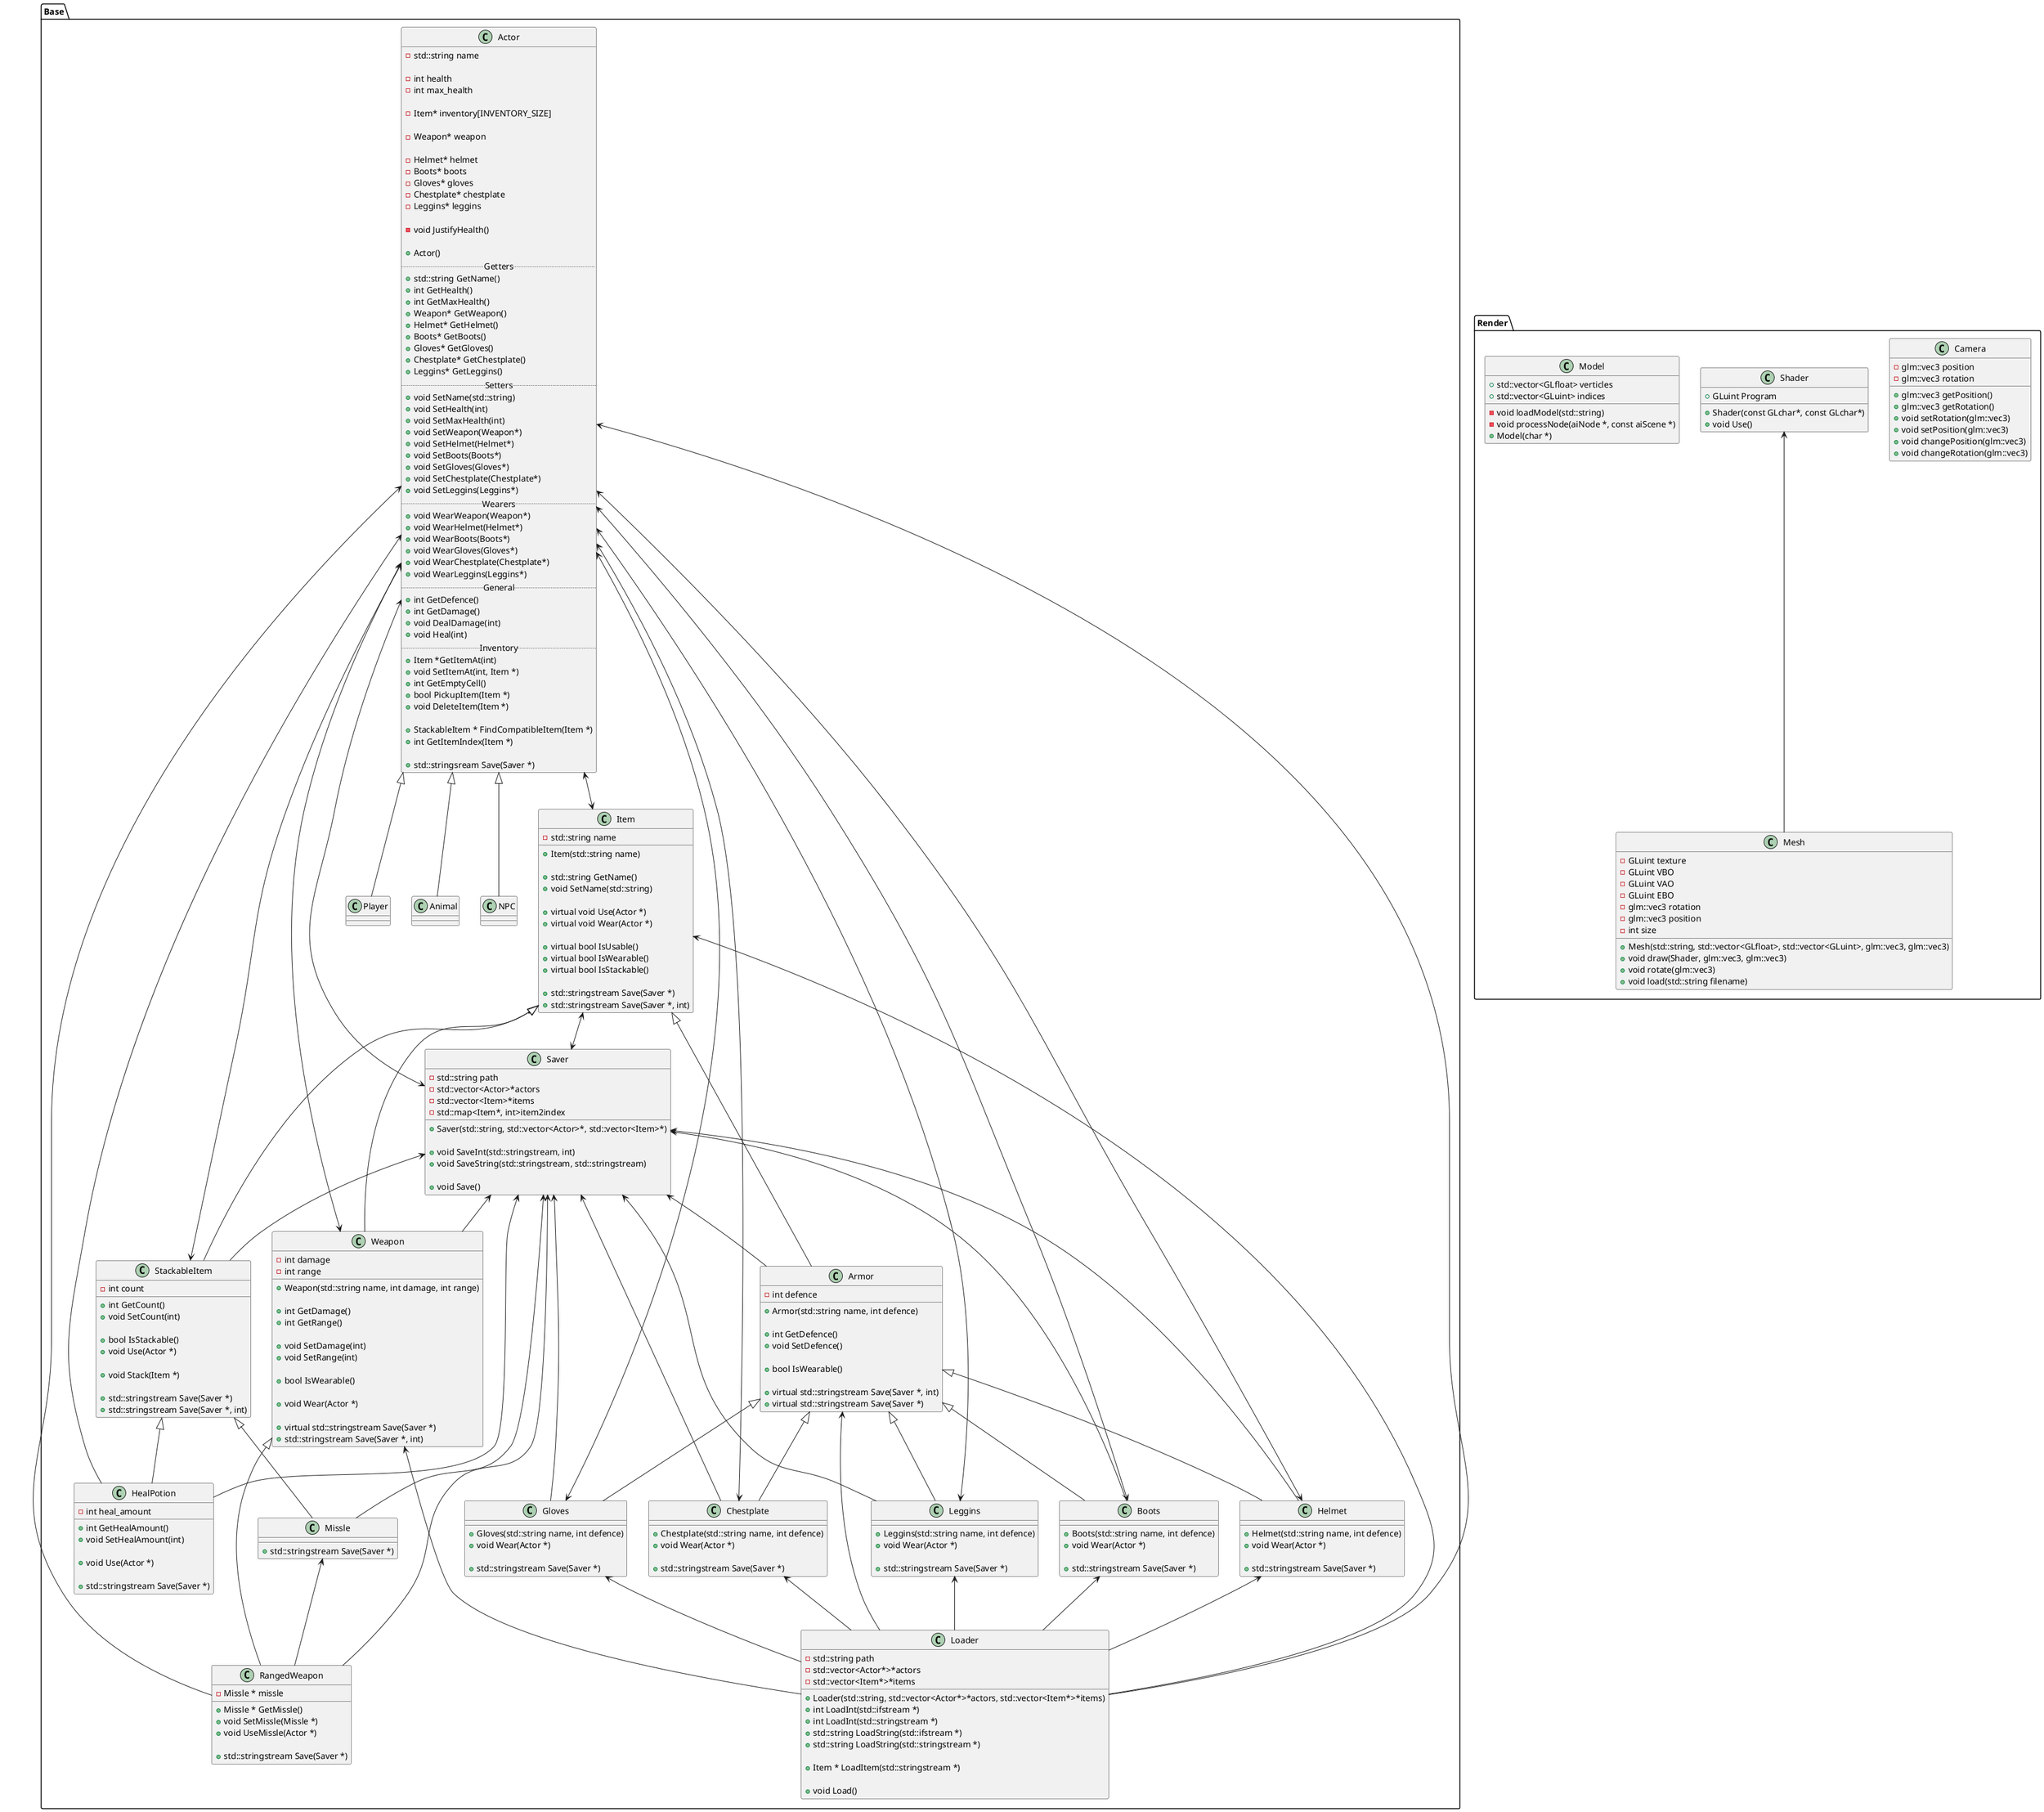 @startuml
package Base {
	class Actor {
    		-std::string name
    		
    		-int health
    		-int max_health
    		
    		-Item* inventory[INVENTORY_SIZE]
    		
    		-Weapon* weapon
    	
    		-Helmet* helmet
    		-Boots* boots
    		-Gloves* gloves
    		-Chestplate* chestplate
    		-Leggins* leggins
    	
    		-void JustifyHealth()
    
    		+Actor()
    		.. Getters ..
    		+std::string GetName()
    		+int GetHealth()
    		+int GetMaxHealth()
    		+Weapon* GetWeapon()
    		+Helmet* GetHelmet()
    		+Boots* GetBoots()
    		+Gloves* GetGloves()
    		+Chestplate* GetChestplate()
    		+Leggins* GetLeggins()
    		.. Setters ..
    		+void SetName(std::string)
    		+void SetHealth(int)
    		+void SetMaxHealth(int)
    		+void SetWeapon(Weapon*)
    		+void SetHelmet(Helmet*)
    		+void SetBoots(Boots*)
    		+void SetGloves(Gloves*)
    		+void SetChestplate(Chestplate*)
    		+void SetLeggins(Leggins*)
    		.. Wearers ..
    		+void WearWeapon(Weapon*)
    		+void WearHelmet(Helmet*)
    		+void WearBoots(Boots*)
    		+void WearGloves(Gloves*)
    		+void WearChestplate(Chestplate*)
    		+void WearLeggins(Leggins*)
    		.. General ..
    		+int GetDefence()
    		+int GetDamage()
    		+void DealDamage(int)
    		+void Heal(int)
    		.. Inventory ..
    		+Item *GetItemAt(int)
    		+void SetItemAt(int, Item *)
    		+int GetEmptyCell()
    		+bool PickupItem(Item *)
    		+void DeleteItem(Item *)
    
    		+StackableItem * FindCompatibleItem(Item *)
    		+int GetItemIndex(Item *)
		
    		+std::stringsream Save(Saver *)
	}
    
	class Item {
    		-std::string name

    		+Item(std::string name)
    	
    		+std::string GetName()
    		+void SetName(std::string)
    
    		+virtual void Use(Actor *)
    		+virtual void Wear(Actor *)
    	
    		+virtual bool IsUsable()
    		+virtual bool IsWearable()
    		+virtual bool IsStackable()
		
    		+std::stringstream Save(Saver *)
    		+std::stringstream Save(Saver *, int)
	}
    
	class Weapon {
    		-int damage
    		-int range
    
    		+Weapon(std::string name, int damage, int range)
    	
    		+int GetDamage()
    		+int GetRange()
    	
    		+void SetDamage(int)
    		+void SetRange(int)
    
    		+bool IsWearable()
    
    		+void Wear(Actor *)
		
    		+virtual std::stringstream Save(Saver *)
    		+std::stringstream Save(Saver *, int)
	}
    
	class Armor {
    		-int defence
		
    		+Armor(std::string name, int defence)
    		
    		+int GetDefence()
    		+void SetDefence()
		
    		+bool IsWearable()
		
    		+virtual std::stringstream Save(Saver *, int)
    		+virtual std::stringstream Save(Saver *)
	}
    
	class Helmet {
    		+Helmet(std::string name, int defence)
    		+void Wear(Actor *)
    
    		+std::stringstream Save(Saver *)
	}
    
	class Gloves {
    		+Gloves(std::string name, int defence)
    		+void Wear(Actor *)
    
    		+std::stringstream Save(Saver *)
	}
    
	class Chestplate {
    		+Chestplate(std::string name, int defence)
    		+void Wear(Actor *)
		
    		+std::stringstream Save(Saver *)
	}
    
	class Leggins {
    		+Leggins(std::string name, int defence)
    		+void Wear(Actor *)
    
    		+std::stringstream Save(Saver *)
	}
    
	class Boots {
    		+Boots(std::string name, int defence)
    		+void Wear(Actor *)
    
		+std::stringstream Save(Saver *)
	}
	
	class HealPotion {
    		-int heal_amount
		
    		+int GetHealAmount()
    		+void SetHealAmount(int)
    		
    		+void Use(Actor *)
		
    		+std::stringstream Save(Saver *)
	}
	
	class RangedWeapon {
    		-Missle * missle
		
    		+Missle * GetMissle()
    		+void SetMissle(Missle *)
    		+void UseMissle(Actor *)
		
    		+std::stringstream Save(Saver *)
	}
	
	class StackableItem {
    		-int count
		
    		+int GetCount()
    		+void SetCount(int)
		
    		+bool IsStackable()
    		+void Use(Actor *)
		
    		+void Stack(Item *)
		
    		+std::stringstream Save(Saver *)
    		+std::stringstream Save(Saver *, int)
	}
	
	class Missle {
    		+std::stringstream Save(Saver *)
	}
	
	class Player {}
	
	class Animal {}
	
	class NPC {}
	
	class RangedWeapon {}
	
	class Saver {
    		-std::string path
    		-std::vector<Actor>*actors
    		-std::vector<Item>*items
    		-std::map<Item*, int>item2index
    		
    		+Saver(std::string, std::vector<Actor>*, std::vector<Item>*)
		
    		+void SaveInt(std::stringstream, int)
    		+void SaveString(std::stringstream, std::stringstream)
    		
    		+void Save()
	}
    
	class Loader {
	      	-std::string path
		-std::vector<Actor*>*actors
		-std::vector<Item*>*items

		+Loader(std::string, std::vector<Actor*>*actors, std::vector<Item*>*items)
		+int LoadInt(std::ifstream *)
		+int LoadInt(std::stringstream *)
		+std::string LoadString(std::ifstream *)
		+std::string LoadString(std::stringstream *)

		+Item * LoadItem(std::stringstream *)

		+void Load()
	}
}

package Render {
	class Camera {
		-glm::vec3 position
		-glm::vec3 rotation
		+glm::vec3 getPosition()
		+glm::vec3 getRotation()
		+void setRotation(glm::vec3)
		+void setPosition(glm::vec3)
		+void changePosition(glm::vec3)
		+void changeRotation(glm::vec3)
	}

	class Mesh {
	      -GLuint texture
	      -GLuint VBO
	      -GLuint VAO
	      -GLuint EBO
	      -glm::vec3 rotation
	      -glm::vec3 position
	      -int size
	      +Mesh(std::string, std::vector<GLfloat>, std::vector<GLuint>, glm::vec3, glm::vec3)
	      +void draw(Shader, glm::vec3, glm::vec3)
	      +void rotate(glm::vec3)
	      +void load(std::string filename)
	}

	class Shader {
	      +GLuint Program
	      +Shader(const GLchar*, const GLchar*)
	      +void Use()
	}

	class Model {
	      -void loadModel(std::string)
	      -void processNode(aiNode *, const aiScene *)
	      +std::vector<GLfloat> verticles
	      +std::vector<GLuint> indices
	      +Model(char *)
	}
}

Helmet <--> Actor
Gloves <--> Actor
Chestplate <--> Actor
Leggins <--> Actor
Boots <--> Actor

Item <|-- Weapon
Item <|-- Armor

Armor <|-- Helmet
Armor <|-- Gloves
Armor <|-- Chestplate
Armor <|-- Leggins
Armor <|-- Boots

Item <|-- StackableItem

StackableItem <|-- HealPotion

Actor <--> StackableItem

Actor <-- RangedWeapon

Actor <|-- Player
Actor <|-- Animal
Actor <|-- NPC

Weapon <|-- RangedWeapon

Actor <--> Item
Actor <-- HealPotion
Actor <--> Weapon

StackableItem <|-- Missle

Missle <-- RangedWeapon

Item <--> Saver
Actor <--> Saver

Saver <-- StackableItem
Saver <-- Weapon
Saver <-- Armor
Saver <-- Helmet
Saver <-- Boots
Saver <-- Gloves
Saver <-- Chestplate
Saver <-- Leggins
Saver <-- HealPotion
Saver <-- RangedWeapon
Saver <-- Missle

Actor <-- Loader
Item <-- Loader
Weapon <-- Loader
Armor <-- Loader
Helmet <-- Loader
Chestplate <-- Loader
Gloves <-- Loader
Leggins <-- Loader
Boots <-- Loader



Shader <-- Mesh

@enduml
